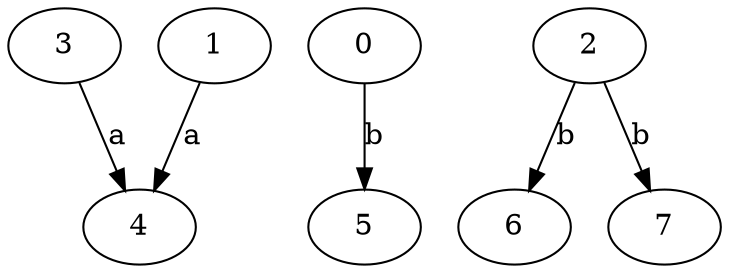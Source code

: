 strict digraph  {
3;
0;
1;
4;
5;
2;
6;
7;
3 -> 4  [label=a];
0 -> 5  [label=b];
1 -> 4  [label=a];
2 -> 6  [label=b];
2 -> 7  [label=b];
}
